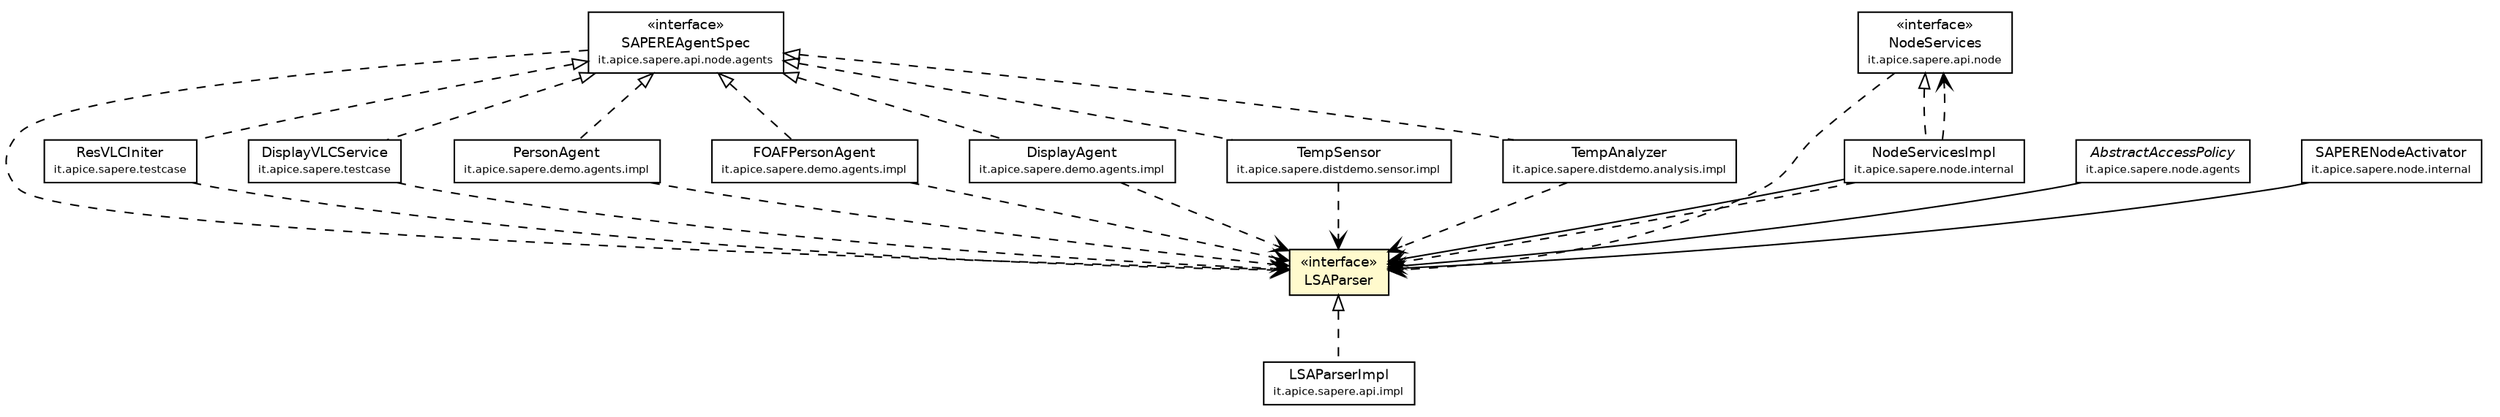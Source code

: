 #!/usr/local/bin/dot
#
# Class diagram 
# Generated by UmlGraph version 4.4 (http://www.spinellis.gr/sw/umlgraph)
#

digraph G {
	edge [fontname="Helvetica",fontsize=10,labelfontname="Helvetica",labelfontsize=10];
	node [fontname="Helvetica",fontsize=10,shape=plaintext];
	// it.apice.sapere.api.LSAParser
	c22342 [label=<<table border="0" cellborder="1" cellspacing="0" cellpadding="2" port="p" bgcolor="lemonChiffon" href="./LSAParser.html">
		<tr><td><table border="0" cellspacing="0" cellpadding="1">
			<tr><td> &laquo;interface&raquo; </td></tr>
			<tr><td> LSAParser </td></tr>
		</table></td></tr>
		</table>>, fontname="Helvetica", fontcolor="black", fontsize=9.0];
	// it.apice.sapere.api.node.agents.SAPEREAgentSpec
	c22419 [label=<<table border="0" cellborder="1" cellspacing="0" cellpadding="2" port="p" href="./node/agents/SAPEREAgentSpec.html">
		<tr><td><table border="0" cellspacing="0" cellpadding="1">
			<tr><td> &laquo;interface&raquo; </td></tr>
			<tr><td> SAPEREAgentSpec </td></tr>
			<tr><td><font point-size="7.0"> it.apice.sapere.api.node.agents </font></td></tr>
		</table></td></tr>
		</table>>, fontname="Helvetica", fontcolor="black", fontsize=9.0];
	// it.apice.sapere.api.node.NodeServices
	c22427 [label=<<table border="0" cellborder="1" cellspacing="0" cellpadding="2" port="p" href="./node/NodeServices.html">
		<tr><td><table border="0" cellspacing="0" cellpadding="1">
			<tr><td> &laquo;interface&raquo; </td></tr>
			<tr><td> NodeServices </td></tr>
			<tr><td><font point-size="7.0"> it.apice.sapere.api.node </font></td></tr>
		</table></td></tr>
		</table>>, fontname="Helvetica", fontcolor="black", fontsize=9.0];
	// it.apice.sapere.api.impl.LSAParserImpl
	c22487 [label=<<table border="0" cellborder="1" cellspacing="0" cellpadding="2" port="p" href="./impl/LSAParserImpl.html">
		<tr><td><table border="0" cellspacing="0" cellpadding="1">
			<tr><td> LSAParserImpl </td></tr>
			<tr><td><font point-size="7.0"> it.apice.sapere.api.impl </font></td></tr>
		</table></td></tr>
		</table>>, fontname="Helvetica", fontcolor="black", fontsize=9.0];
	// it.apice.sapere.node.agents.AbstractAccessPolicy
	c22535 [label=<<table border="0" cellborder="1" cellspacing="0" cellpadding="2" port="p" href="../node/agents/AbstractAccessPolicy.html">
		<tr><td><table border="0" cellspacing="0" cellpadding="1">
			<tr><td><font face="Helvetica-Oblique"> AbstractAccessPolicy </font></td></tr>
			<tr><td><font point-size="7.0"> it.apice.sapere.node.agents </font></td></tr>
		</table></td></tr>
		</table>>, fontname="Helvetica", fontcolor="black", fontsize=9.0];
	// it.apice.sapere.node.internal.SAPERENodeActivator
	c22541 [label=<<table border="0" cellborder="1" cellspacing="0" cellpadding="2" port="p" href="../node/internal/SAPERENodeActivator.html">
		<tr><td><table border="0" cellspacing="0" cellpadding="1">
			<tr><td> SAPERENodeActivator </td></tr>
			<tr><td><font point-size="7.0"> it.apice.sapere.node.internal </font></td></tr>
		</table></td></tr>
		</table>>, fontname="Helvetica", fontcolor="black", fontsize=9.0];
	// it.apice.sapere.node.internal.NodeServicesImpl
	c22542 [label=<<table border="0" cellborder="1" cellspacing="0" cellpadding="2" port="p" href="../node/internal/NodeServicesImpl.html">
		<tr><td><table border="0" cellspacing="0" cellpadding="1">
			<tr><td> NodeServicesImpl </td></tr>
			<tr><td><font point-size="7.0"> it.apice.sapere.node.internal </font></td></tr>
		</table></td></tr>
		</table>>, fontname="Helvetica", fontcolor="black", fontsize=9.0];
	// it.apice.sapere.testcase.ResVLCIniter
	c22564 [label=<<table border="0" cellborder="1" cellspacing="0" cellpadding="2" port="p" href="../testcase/ResVLCIniter.html">
		<tr><td><table border="0" cellspacing="0" cellpadding="1">
			<tr><td> ResVLCIniter </td></tr>
			<tr><td><font point-size="7.0"> it.apice.sapere.testcase </font></td></tr>
		</table></td></tr>
		</table>>, fontname="Helvetica", fontcolor="black", fontsize=9.0];
	// it.apice.sapere.testcase.DisplayVLCService
	c22565 [label=<<table border="0" cellborder="1" cellspacing="0" cellpadding="2" port="p" href="../testcase/DisplayVLCService.html">
		<tr><td><table border="0" cellspacing="0" cellpadding="1">
			<tr><td> DisplayVLCService </td></tr>
			<tr><td><font point-size="7.0"> it.apice.sapere.testcase </font></td></tr>
		</table></td></tr>
		</table>>, fontname="Helvetica", fontcolor="black", fontsize=9.0];
	// it.apice.sapere.demo.agents.impl.PersonAgent
	c22568 [label=<<table border="0" cellborder="1" cellspacing="0" cellpadding="2" port="p" href="../demo/agents/impl/PersonAgent.html">
		<tr><td><table border="0" cellspacing="0" cellpadding="1">
			<tr><td> PersonAgent </td></tr>
			<tr><td><font point-size="7.0"> it.apice.sapere.demo.agents.impl </font></td></tr>
		</table></td></tr>
		</table>>, fontname="Helvetica", fontcolor="black", fontsize=9.0];
	// it.apice.sapere.demo.agents.impl.FOAFPersonAgent
	c22569 [label=<<table border="0" cellborder="1" cellspacing="0" cellpadding="2" port="p" href="../demo/agents/impl/FOAFPersonAgent.html">
		<tr><td><table border="0" cellspacing="0" cellpadding="1">
			<tr><td> FOAFPersonAgent </td></tr>
			<tr><td><font point-size="7.0"> it.apice.sapere.demo.agents.impl </font></td></tr>
		</table></td></tr>
		</table>>, fontname="Helvetica", fontcolor="black", fontsize=9.0];
	// it.apice.sapere.demo.agents.impl.DisplayAgent
	c22571 [label=<<table border="0" cellborder="1" cellspacing="0" cellpadding="2" port="p" href="../demo/agents/impl/DisplayAgent.html">
		<tr><td><table border="0" cellspacing="0" cellpadding="1">
			<tr><td> DisplayAgent </td></tr>
			<tr><td><font point-size="7.0"> it.apice.sapere.demo.agents.impl </font></td></tr>
		</table></td></tr>
		</table>>, fontname="Helvetica", fontcolor="black", fontsize=9.0];
	// it.apice.sapere.distdemo.sensor.impl.TempSensor
	c22583 [label=<<table border="0" cellborder="1" cellspacing="0" cellpadding="2" port="p" href="../distdemo/sensor/impl/TempSensor.html">
		<tr><td><table border="0" cellspacing="0" cellpadding="1">
			<tr><td> TempSensor </td></tr>
			<tr><td><font point-size="7.0"> it.apice.sapere.distdemo.sensor.impl </font></td></tr>
		</table></td></tr>
		</table>>, fontname="Helvetica", fontcolor="black", fontsize=9.0];
	// it.apice.sapere.distdemo.analysis.impl.TempAnalyzer
	c22588 [label=<<table border="0" cellborder="1" cellspacing="0" cellpadding="2" port="p" href="../distdemo/analysis/impl/TempAnalyzer.html">
		<tr><td><table border="0" cellspacing="0" cellpadding="1">
			<tr><td> TempAnalyzer </td></tr>
			<tr><td><font point-size="7.0"> it.apice.sapere.distdemo.analysis.impl </font></td></tr>
		</table></td></tr>
		</table>>, fontname="Helvetica", fontcolor="black", fontsize=9.0];
	//it.apice.sapere.api.impl.LSAParserImpl implements it.apice.sapere.api.LSAParser
	c22342:p -> c22487:p [dir=back,arrowtail=empty,style=dashed];
	//it.apice.sapere.node.internal.NodeServicesImpl implements it.apice.sapere.api.node.NodeServices
	c22427:p -> c22542:p [dir=back,arrowtail=empty,style=dashed];
	//it.apice.sapere.testcase.ResVLCIniter implements it.apice.sapere.api.node.agents.SAPEREAgentSpec
	c22419:p -> c22564:p [dir=back,arrowtail=empty,style=dashed];
	//it.apice.sapere.testcase.DisplayVLCService implements it.apice.sapere.api.node.agents.SAPEREAgentSpec
	c22419:p -> c22565:p [dir=back,arrowtail=empty,style=dashed];
	//it.apice.sapere.demo.agents.impl.PersonAgent implements it.apice.sapere.api.node.agents.SAPEREAgentSpec
	c22419:p -> c22568:p [dir=back,arrowtail=empty,style=dashed];
	//it.apice.sapere.demo.agents.impl.FOAFPersonAgent implements it.apice.sapere.api.node.agents.SAPEREAgentSpec
	c22419:p -> c22569:p [dir=back,arrowtail=empty,style=dashed];
	//it.apice.sapere.demo.agents.impl.DisplayAgent implements it.apice.sapere.api.node.agents.SAPEREAgentSpec
	c22419:p -> c22571:p [dir=back,arrowtail=empty,style=dashed];
	//it.apice.sapere.distdemo.sensor.impl.TempSensor implements it.apice.sapere.api.node.agents.SAPEREAgentSpec
	c22419:p -> c22583:p [dir=back,arrowtail=empty,style=dashed];
	//it.apice.sapere.distdemo.analysis.impl.TempAnalyzer implements it.apice.sapere.api.node.agents.SAPEREAgentSpec
	c22419:p -> c22588:p [dir=back,arrowtail=empty,style=dashed];
	// it.apice.sapere.node.agents.AbstractAccessPolicy NAVASSOC it.apice.sapere.api.LSAParser
	c22535:p -> c22342:p [taillabel="", label="", headlabel="", fontname="Helvetica", fontcolor="black", fontsize=10.0, color="black", arrowhead=open];
	// it.apice.sapere.node.internal.SAPERENodeActivator NAVASSOC it.apice.sapere.api.LSAParser
	c22541:p -> c22342:p [taillabel="", label="", headlabel="", fontname="Helvetica", fontcolor="black", fontsize=10.0, color="black", arrowhead=open];
	// it.apice.sapere.node.internal.NodeServicesImpl NAVASSOC it.apice.sapere.api.LSAParser
	c22542:p -> c22342:p [taillabel="", label="", headlabel="", fontname="Helvetica", fontcolor="black", fontsize=10.0, color="black", arrowhead=open];
	// it.apice.sapere.api.node.agents.SAPEREAgentSpec DEPEND it.apice.sapere.api.LSAParser
	c22419:p -> c22342:p [taillabel="", label="", headlabel="", fontname="Helvetica", fontcolor="black", fontsize=10.0, color="black", arrowhead=open, style=dashed];
	// it.apice.sapere.api.node.NodeServices DEPEND it.apice.sapere.api.LSAParser
	c22427:p -> c22342:p [taillabel="", label="", headlabel="", fontname="Helvetica", fontcolor="black", fontsize=10.0, color="black", arrowhead=open, style=dashed];
	// it.apice.sapere.node.internal.NodeServicesImpl DEPEND it.apice.sapere.api.LSAParser
	c22542:p -> c22342:p [taillabel="", label="", headlabel="", fontname="Helvetica", fontcolor="black", fontsize=10.0, color="black", arrowhead=open, style=dashed];
	// it.apice.sapere.node.internal.NodeServicesImpl DEPEND it.apice.sapere.api.node.NodeServices
	c22542:p -> c22427:p [taillabel="", label="", headlabel="", fontname="Helvetica", fontcolor="black", fontsize=10.0, color="black", arrowhead=open, style=dashed];
	// it.apice.sapere.testcase.ResVLCIniter DEPEND it.apice.sapere.api.LSAParser
	c22564:p -> c22342:p [taillabel="", label="", headlabel="", fontname="Helvetica", fontcolor="black", fontsize=10.0, color="black", arrowhead=open, style=dashed];
	// it.apice.sapere.testcase.DisplayVLCService DEPEND it.apice.sapere.api.LSAParser
	c22565:p -> c22342:p [taillabel="", label="", headlabel="", fontname="Helvetica", fontcolor="black", fontsize=10.0, color="black", arrowhead=open, style=dashed];
	// it.apice.sapere.demo.agents.impl.PersonAgent DEPEND it.apice.sapere.api.LSAParser
	c22568:p -> c22342:p [taillabel="", label="", headlabel="", fontname="Helvetica", fontcolor="black", fontsize=10.0, color="black", arrowhead=open, style=dashed];
	// it.apice.sapere.demo.agents.impl.FOAFPersonAgent DEPEND it.apice.sapere.api.LSAParser
	c22569:p -> c22342:p [taillabel="", label="", headlabel="", fontname="Helvetica", fontcolor="black", fontsize=10.0, color="black", arrowhead=open, style=dashed];
	// it.apice.sapere.demo.agents.impl.DisplayAgent DEPEND it.apice.sapere.api.LSAParser
	c22571:p -> c22342:p [taillabel="", label="", headlabel="", fontname="Helvetica", fontcolor="black", fontsize=10.0, color="black", arrowhead=open, style=dashed];
	// it.apice.sapere.distdemo.sensor.impl.TempSensor DEPEND it.apice.sapere.api.LSAParser
	c22583:p -> c22342:p [taillabel="", label="", headlabel="", fontname="Helvetica", fontcolor="black", fontsize=10.0, color="black", arrowhead=open, style=dashed];
	// it.apice.sapere.distdemo.analysis.impl.TempAnalyzer DEPEND it.apice.sapere.api.LSAParser
	c22588:p -> c22342:p [taillabel="", label="", headlabel="", fontname="Helvetica", fontcolor="black", fontsize=10.0, color="black", arrowhead=open, style=dashed];
}

